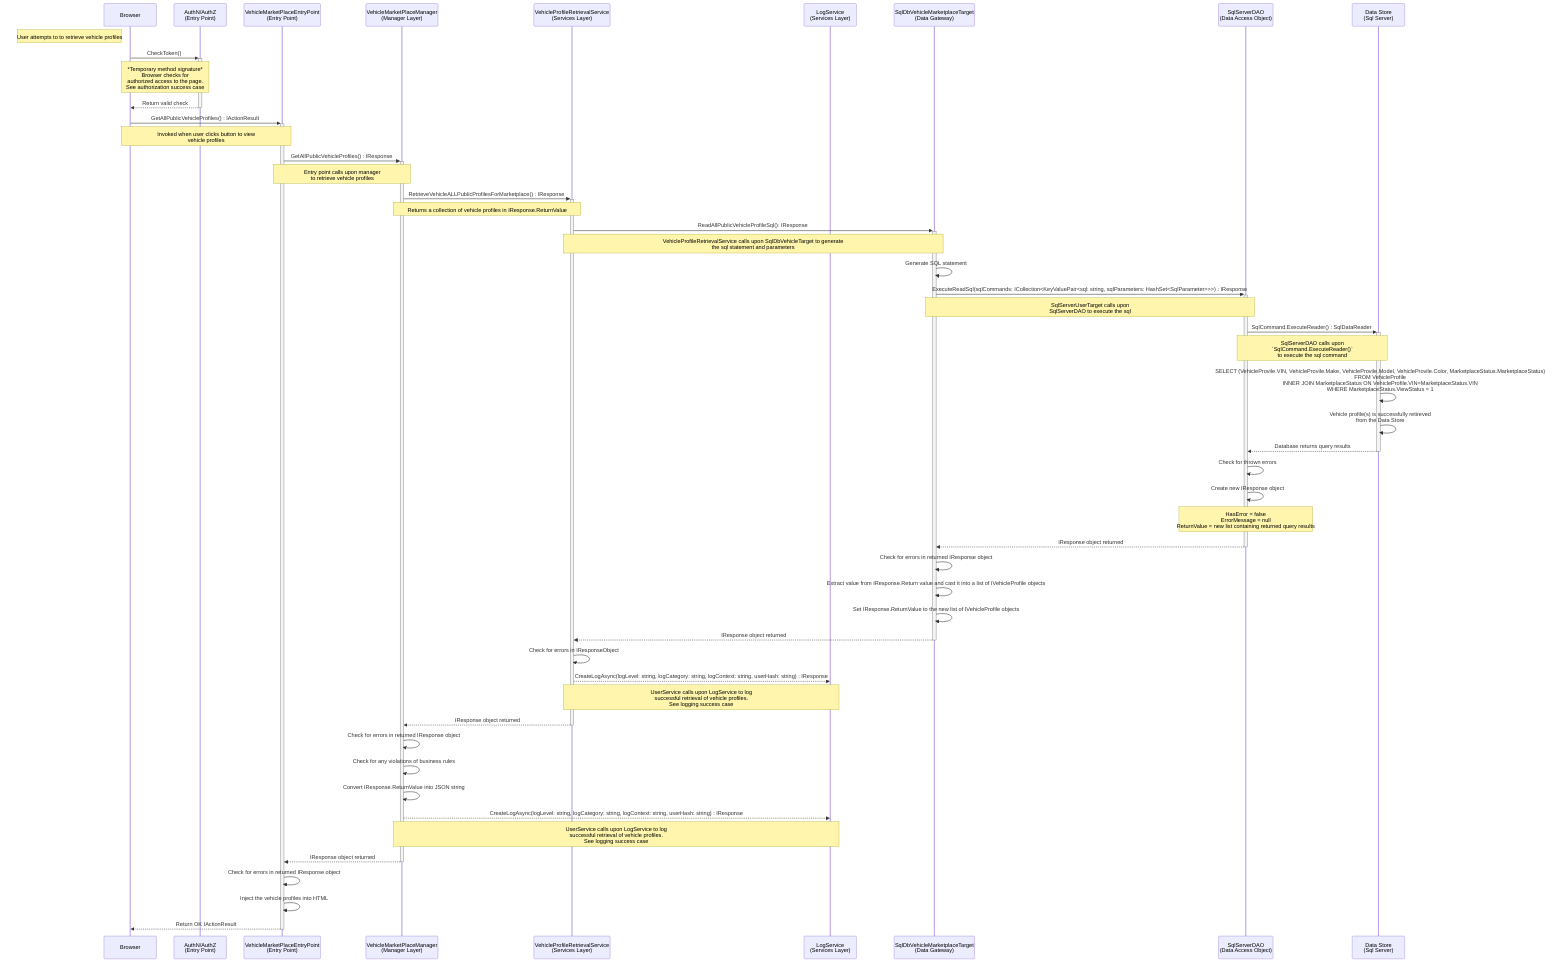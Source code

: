 sequenceDiagram
participant u as Browser
participant az as AuthN/AuthZ<br>(Entry Point)
participant e as VehicleMarketPlaceEntryPoint<br>(Entry Point)
participant vpm as VehicleMarketPlaceManager<br>(Manager Layer)
participant vps as VehicleProfileRetrievalService<br>(Services Layer)
participant ll as LogService<br>(Services Layer)
participant dg as SqlDbVehicleMarketplaceTarget<br>(Data Gateway)
participant da as SqlServerDAO<br>(Data Access Object)
participant ds as Data Store<br>(Sql Server)

Note Left of u: User attempts to to retrieve vehicle profiles
u->>+az: CheckToken() 
    Note over u,az: *Temporary method signature*<br>Browser checks for<br>authorized access to the page.<br>See authorization success case
az-->>-u: Return valid check

u->>+e: GetAllPublicVehicleProfiles() : IActionResult
    Note over u,e: Invoked when user clicks button to view<br>vehicle profiles

    e->>+vpm: GetAllPublicVehicleProfiles() : IResponse
        Note over e,vpm: Entry point calls upon manager<br>to retrieve vehicle profiles
            
        vpm->>+vps: RetrieveVehicleALLPublicProfilesForMarketplace() : IResponse
            Note over vpm,vps: Returns a collection of vehicle profiles in IResponse.ReturnValue

            vps->>+dg: ReadAllPublicVehicleProfileSql(): IResponse 
                Note over vps,dg: VehicleProfileRetrievalService calls upon SqlDbVehicleTarget to generate<br>the sql statement and parameters

                dg->>dg: Generate SQL statement

                dg->>+da: ExecuteReadSql(sqlCommands: ICollection<KeyValuePair<sql: string, sqlParameters: HashSet<SqlParameter>>>) : IResponse
                    Note over dg,da: SqlServerUserTarget calls upon<br>SqlServerDAO to execute the sql

                    da->>+ds: SqlCommand.ExecuteReader() : SqlDataReader
                        Note over da,ds: SqlServerDAO calls upon<br>`SqlCommand.ExecuteReader()`<br>to execute the sql command
                        
                        ds->>ds: SELECT (VehicleProvile.VIN, VehicleProvile.Make, VehicleProvile.Model, VehicleProvile.Color, MarketplaceStatus.MarketplaceStatus)<br>FROM VehicleProfile <br>INNER JOIN MarketplaceStatus ON VehicleProfile.VIN=MarketplaceStatus.VIN<br>WHERE MarketplaceStatus.ViewStatus = 1;

                        ds->>ds: Vehicle profile(s) is successfully retireved<br>from the Data Store

                    ds-->>-da: Database returns query results

                    da->>da: Check for thrown errors

                    da->>da: Create new IResponse object
                        Note over da: HasError = false<br>ErrorMessage = null<br>ReturnValue = new list containing returned query results

                da-->>-dg: IResponse object returned

                dg->>dg: Check for errors in returned IResponse object

                dg->>dg: Extract value from IResponse.Return value and cast it into a list of IVehicleProfile objects

                dg->>dg: Set IResponse.ReturnValue to the new list of IVehicleProfile objects

            dg-->>-vps: IResponse object returned

            vps->>vps: Check for errors in IResponseObject

            # Log successful vehicle profile retrieval
            vps-->>ll: CreateLogAsync(logLevel: string, logCategory: string, logContext: string, userHash: string) : IResponse
                Note over vps,ll: UserService calls upon LogService to log<br>successful retrieval of vehicle profiles.<br>See logging success case

        vps-->>-vpm: IResponse object returned

        vpm->>vpm: Check for errors in returned IResponse object

        vpm->>vpm: Check for any violations of business rules

        vpm->>vpm: Convert IResponse.ReturnValue into JSON string

        # Log successful vehicle profile retrieval
        vpm-->>ll: CreateLogAsync(logLevel: string, logCategory: string, logContext: string, userHash: string) : IResponse
            Note over vpm,ll: UserService calls upon LogService to log<br>successful retrieval of vehicle profiles.<br>See logging success case

    vpm-->>-e: IResponse object returned

    e->>e: Check for errors in returned IResponse object

    e->>e: Inject the vehicle profiles into HTML

e-->>-u: Return OK IActionResult